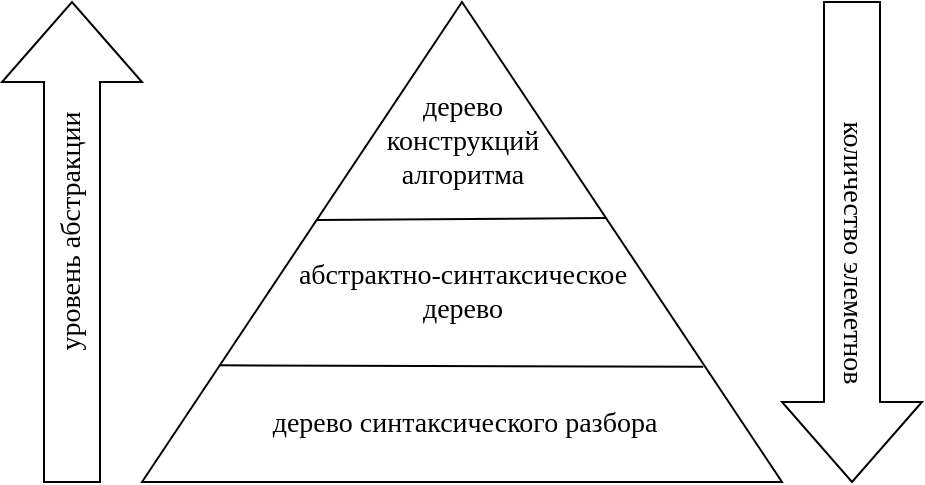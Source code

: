 <mxfile version="21.1.2" type="device">
  <diagram name="Page-1" id="enBz0AplwqZG5z4FJNIj">
    <mxGraphModel dx="989" dy="577" grid="1" gridSize="10" guides="1" tooltips="1" connect="1" arrows="1" fold="1" page="1" pageScale="1" pageWidth="850" pageHeight="1100" math="0" shadow="0">
      <root>
        <mxCell id="0" />
        <mxCell id="1" parent="0" />
        <mxCell id="WG57UaWCZP9KEaBF0SVL-1" value="" style="verticalLabelPosition=bottom;verticalAlign=top;html=1;shape=mxgraph.basic.acute_triangle;dx=0.5;" vertex="1" parent="1">
          <mxGeometry x="240" y="160" width="320" height="240" as="geometry" />
        </mxCell>
        <mxCell id="WG57UaWCZP9KEaBF0SVL-2" value="дерево синтаксического разбора" style="text;html=1;align=center;verticalAlign=middle;resizable=0;points=[];autosize=1;strokeColor=none;fillColor=none;fontFamily=Times New Roman;fontSize=14;" vertex="1" parent="1">
          <mxGeometry x="291" y="356" width="220" height="30" as="geometry" />
        </mxCell>
        <mxCell id="WG57UaWCZP9KEaBF0SVL-3" value="абстрактно-синтаксическое&lt;br style=&quot;font-size: 14px;&quot;&gt;дерево" style="text;html=1;align=center;verticalAlign=middle;resizable=0;points=[];autosize=1;strokeColor=none;fillColor=none;fontFamily=Times New Roman;fontSize=14;" vertex="1" parent="1">
          <mxGeometry x="305" y="280" width="190" height="50" as="geometry" />
        </mxCell>
        <mxCell id="WG57UaWCZP9KEaBF0SVL-4" value="дерево &lt;br&gt;конструкций&lt;br style=&quot;font-size: 14px;&quot;&gt;алгоритма" style="text;html=1;align=center;verticalAlign=middle;resizable=0;points=[];autosize=1;strokeColor=none;fillColor=none;fontFamily=Times New Roman;fontSize=14;" vertex="1" parent="1">
          <mxGeometry x="350" y="200" width="100" height="60" as="geometry" />
        </mxCell>
        <mxCell id="WG57UaWCZP9KEaBF0SVL-5" value="" style="endArrow=none;html=1;rounded=0;entryX=0.272;entryY=0.454;entryDx=0;entryDy=0;entryPerimeter=0;exitX=0.725;exitY=0.45;exitDx=0;exitDy=0;exitPerimeter=0;" edge="1" parent="1" source="WG57UaWCZP9KEaBF0SVL-1" target="WG57UaWCZP9KEaBF0SVL-1">
          <mxGeometry width="50" height="50" relative="1" as="geometry">
            <mxPoint x="210" y="320" as="sourcePoint" />
            <mxPoint x="260" y="270" as="targetPoint" />
          </mxGeometry>
        </mxCell>
        <mxCell id="WG57UaWCZP9KEaBF0SVL-7" value="" style="endArrow=none;html=1;rounded=0;exitX=0.122;exitY=0.757;exitDx=0;exitDy=0;exitPerimeter=0;entryX=0.877;entryY=0.76;entryDx=0;entryDy=0;entryPerimeter=0;" edge="1" parent="1" source="WG57UaWCZP9KEaBF0SVL-1" target="WG57UaWCZP9KEaBF0SVL-1">
          <mxGeometry width="50" height="50" relative="1" as="geometry">
            <mxPoint x="410" y="330" as="sourcePoint" />
            <mxPoint x="460" y="280" as="targetPoint" />
          </mxGeometry>
        </mxCell>
        <mxCell id="WG57UaWCZP9KEaBF0SVL-8" value="" style="html=1;shadow=0;dashed=0;align=center;verticalAlign=middle;shape=mxgraph.arrows2.arrow;dy=0.6;dx=40;direction=south;notch=0;rotation=-180;" vertex="1" parent="1">
          <mxGeometry x="170" y="160" width="70" height="240" as="geometry" />
        </mxCell>
        <mxCell id="WG57UaWCZP9KEaBF0SVL-9" value="" style="html=1;shadow=0;dashed=0;align=center;verticalAlign=middle;shape=mxgraph.arrows2.arrow;dy=0.6;dx=40;direction=south;notch=0;rotation=0;" vertex="1" parent="1">
          <mxGeometry x="560" y="160" width="70" height="240" as="geometry" />
        </mxCell>
        <mxCell id="WG57UaWCZP9KEaBF0SVL-11" value="уровень абстракции" style="text;html=1;align=center;verticalAlign=middle;resizable=0;points=[];autosize=1;strokeColor=none;fillColor=none;fontFamily=Times New Roman;fontSize=14;rotation=-90;" vertex="1" parent="1">
          <mxGeometry x="135" y="260" width="140" height="30" as="geometry" />
        </mxCell>
        <mxCell id="WG57UaWCZP9KEaBF0SVL-12" value="количество элеметнов" style="text;html=1;align=center;verticalAlign=middle;resizable=0;points=[];autosize=1;strokeColor=none;fillColor=none;fontFamily=Times New Roman;fontSize=14;rotation=90;" vertex="1" parent="1">
          <mxGeometry x="515" y="270" width="160" height="30" as="geometry" />
        </mxCell>
      </root>
    </mxGraphModel>
  </diagram>
</mxfile>
